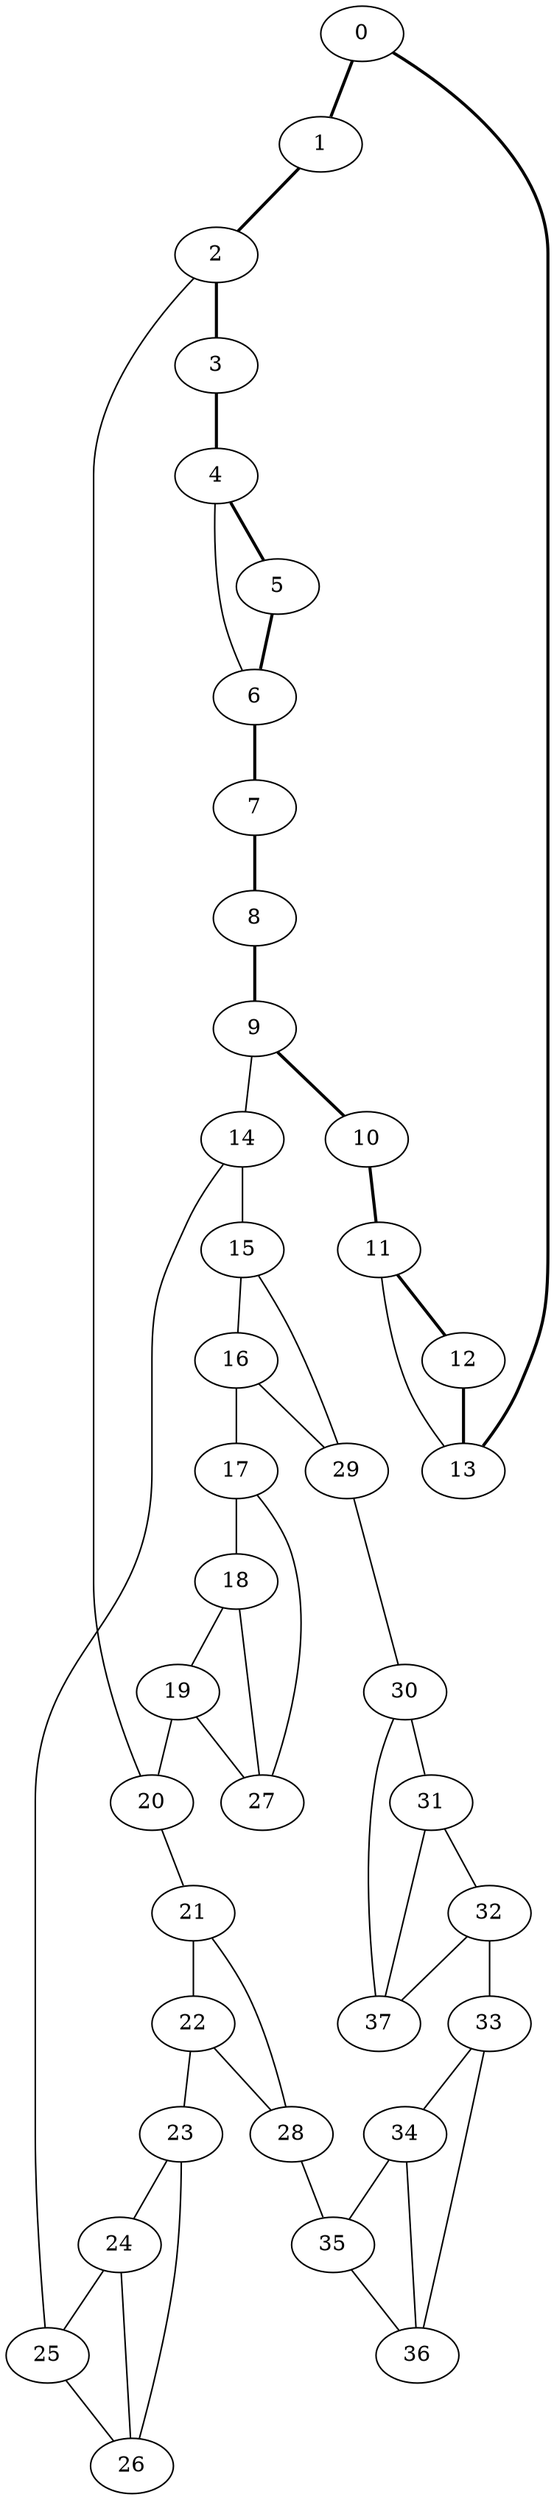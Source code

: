 //Inside of this graph isn't 3-connected
graph G {
0 [ pos = " 6.50,0.00!" ];
0 -- 1[style=bold];
0 -- 13[style=bold];
1 [ pos = " 5.86,2.82!" ];
1 -- 2[style=bold];
2 [ pos = " 4.05,5.08!" ];
2 -- 3[style=bold];
2 -- 20;
3 [ pos = " 1.45,6.34!" ];
3 -- 4[style=bold];
4 [ pos = " -1.45,6.34!" ];
4 -- 5[style=bold];
4 -- 6;
5 [ pos = " -4.05,5.08!" ];
5 -- 6[style=bold];
6 [ pos = " -5.86,2.82!" ];
6 -- 7[style=bold];
7 [ pos = " -6.50,0.00!" ];
7 -- 8[style=bold];
8 [ pos = " -5.86,-2.82!" ];
8 -- 9[style=bold];
9 [ pos = " -4.05,-5.08!" ];
9 -- 10[style=bold];
9 -- 14;
10 [ pos = " -1.45,-6.34!" ];
10 -- 11[style=bold];
11 [ pos = " 1.45,-6.34!" ];
11 -- 12[style=bold];
11 -- 13;
12 [ pos = " 4.05,-5.08!" ];
12 -- 13[style=bold];
13 [ pos = " 5.86,-2.82!" ];
14 -- 15;
14 -- 25;
15 -- 16;
15 -- 29;
16 -- 17;
16 -- 29;
17 -- 18;
17 -- 27;
18 -- 19;
18 -- 27;
19 -- 20;
19 -- 27;
20 -- 21;
21 -- 22;
21 -- 28;
22 -- 23;
22 -- 28;
23 -- 24;
23 -- 26;
24 -- 25;
24 -- 26;
25 -- 26;
28 -- 35;
29 -- 30;
30 -- 31;
30 -- 37;
31 -- 32;
31 -- 37;
32 -- 33;
32 -- 37;
33 -- 34;
33 -- 36;
34 -- 35;
34 -- 36;
35 -- 36;
}
